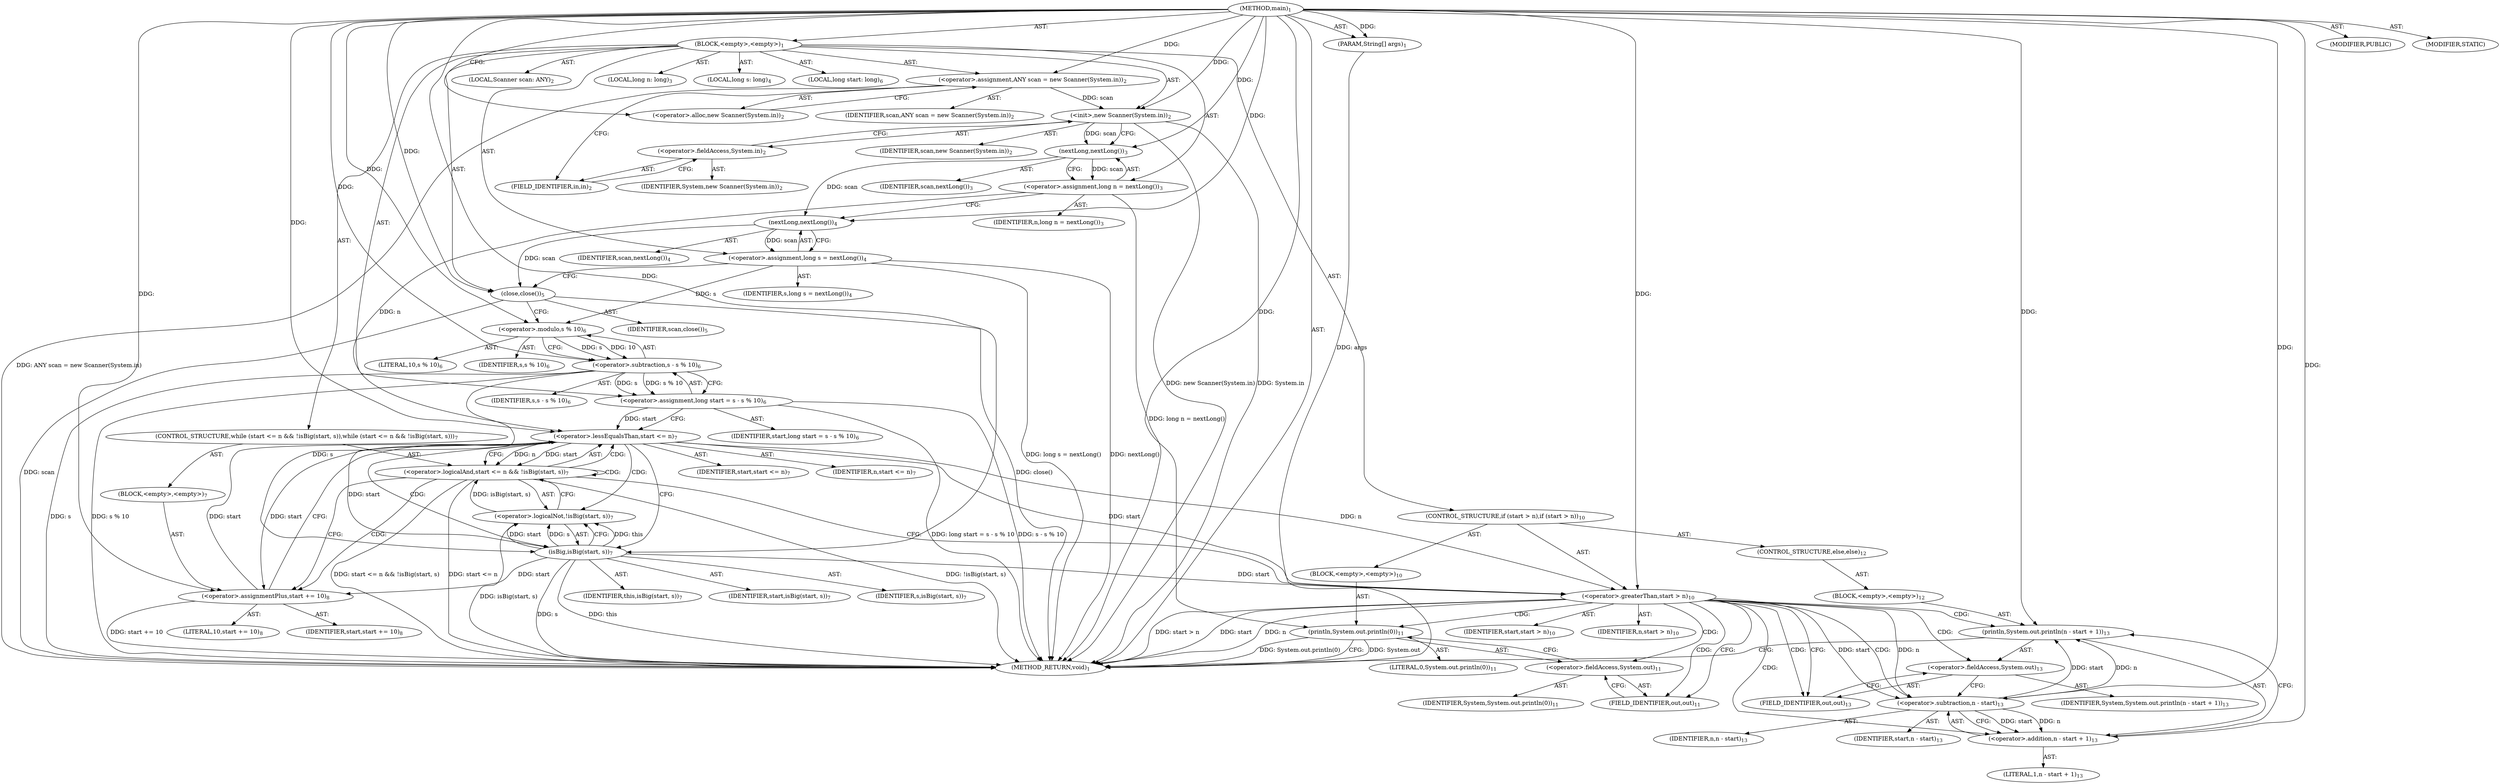 digraph "main" {  
"19" [label = <(METHOD,main)<SUB>1</SUB>> ]
"20" [label = <(PARAM,String[] args)<SUB>1</SUB>> ]
"21" [label = <(BLOCK,&lt;empty&gt;,&lt;empty&gt;)<SUB>1</SUB>> ]
"4" [label = <(LOCAL,Scanner scan: ANY)<SUB>2</SUB>> ]
"22" [label = <(&lt;operator&gt;.assignment,ANY scan = new Scanner(System.in))<SUB>2</SUB>> ]
"23" [label = <(IDENTIFIER,scan,ANY scan = new Scanner(System.in))<SUB>2</SUB>> ]
"24" [label = <(&lt;operator&gt;.alloc,new Scanner(System.in))<SUB>2</SUB>> ]
"25" [label = <(&lt;init&gt;,new Scanner(System.in))<SUB>2</SUB>> ]
"3" [label = <(IDENTIFIER,scan,new Scanner(System.in))<SUB>2</SUB>> ]
"26" [label = <(&lt;operator&gt;.fieldAccess,System.in)<SUB>2</SUB>> ]
"27" [label = <(IDENTIFIER,System,new Scanner(System.in))<SUB>2</SUB>> ]
"28" [label = <(FIELD_IDENTIFIER,in,in)<SUB>2</SUB>> ]
"29" [label = <(LOCAL,long n: long)<SUB>3</SUB>> ]
"30" [label = <(&lt;operator&gt;.assignment,long n = nextLong())<SUB>3</SUB>> ]
"31" [label = <(IDENTIFIER,n,long n = nextLong())<SUB>3</SUB>> ]
"32" [label = <(nextLong,nextLong())<SUB>3</SUB>> ]
"33" [label = <(IDENTIFIER,scan,nextLong())<SUB>3</SUB>> ]
"34" [label = <(LOCAL,long s: long)<SUB>4</SUB>> ]
"35" [label = <(&lt;operator&gt;.assignment,long s = nextLong())<SUB>4</SUB>> ]
"36" [label = <(IDENTIFIER,s,long s = nextLong())<SUB>4</SUB>> ]
"37" [label = <(nextLong,nextLong())<SUB>4</SUB>> ]
"38" [label = <(IDENTIFIER,scan,nextLong())<SUB>4</SUB>> ]
"39" [label = <(close,close())<SUB>5</SUB>> ]
"40" [label = <(IDENTIFIER,scan,close())<SUB>5</SUB>> ]
"41" [label = <(LOCAL,long start: long)<SUB>6</SUB>> ]
"42" [label = <(&lt;operator&gt;.assignment,long start = s - s % 10)<SUB>6</SUB>> ]
"43" [label = <(IDENTIFIER,start,long start = s - s % 10)<SUB>6</SUB>> ]
"44" [label = <(&lt;operator&gt;.subtraction,s - s % 10)<SUB>6</SUB>> ]
"45" [label = <(IDENTIFIER,s,s - s % 10)<SUB>6</SUB>> ]
"46" [label = <(&lt;operator&gt;.modulo,s % 10)<SUB>6</SUB>> ]
"47" [label = <(IDENTIFIER,s,s % 10)<SUB>6</SUB>> ]
"48" [label = <(LITERAL,10,s % 10)<SUB>6</SUB>> ]
"49" [label = <(CONTROL_STRUCTURE,while (start &lt;= n &amp;&amp; !isBig(start, s)),while (start &lt;= n &amp;&amp; !isBig(start, s)))<SUB>7</SUB>> ]
"50" [label = <(&lt;operator&gt;.logicalAnd,start &lt;= n &amp;&amp; !isBig(start, s))<SUB>7</SUB>> ]
"51" [label = <(&lt;operator&gt;.lessEqualsThan,start &lt;= n)<SUB>7</SUB>> ]
"52" [label = <(IDENTIFIER,start,start &lt;= n)<SUB>7</SUB>> ]
"53" [label = <(IDENTIFIER,n,start &lt;= n)<SUB>7</SUB>> ]
"54" [label = <(&lt;operator&gt;.logicalNot,!isBig(start, s))<SUB>7</SUB>> ]
"55" [label = <(isBig,isBig(start, s))<SUB>7</SUB>> ]
"56" [label = <(IDENTIFIER,this,isBig(start, s))<SUB>7</SUB>> ]
"57" [label = <(IDENTIFIER,start,isBig(start, s))<SUB>7</SUB>> ]
"58" [label = <(IDENTIFIER,s,isBig(start, s))<SUB>7</SUB>> ]
"59" [label = <(BLOCK,&lt;empty&gt;,&lt;empty&gt;)<SUB>7</SUB>> ]
"60" [label = <(&lt;operator&gt;.assignmentPlus,start += 10)<SUB>8</SUB>> ]
"61" [label = <(IDENTIFIER,start,start += 10)<SUB>8</SUB>> ]
"62" [label = <(LITERAL,10,start += 10)<SUB>8</SUB>> ]
"63" [label = <(CONTROL_STRUCTURE,if (start &gt; n),if (start &gt; n))<SUB>10</SUB>> ]
"64" [label = <(&lt;operator&gt;.greaterThan,start &gt; n)<SUB>10</SUB>> ]
"65" [label = <(IDENTIFIER,start,start &gt; n)<SUB>10</SUB>> ]
"66" [label = <(IDENTIFIER,n,start &gt; n)<SUB>10</SUB>> ]
"67" [label = <(BLOCK,&lt;empty&gt;,&lt;empty&gt;)<SUB>10</SUB>> ]
"68" [label = <(println,System.out.println(0))<SUB>11</SUB>> ]
"69" [label = <(&lt;operator&gt;.fieldAccess,System.out)<SUB>11</SUB>> ]
"70" [label = <(IDENTIFIER,System,System.out.println(0))<SUB>11</SUB>> ]
"71" [label = <(FIELD_IDENTIFIER,out,out)<SUB>11</SUB>> ]
"72" [label = <(LITERAL,0,System.out.println(0))<SUB>11</SUB>> ]
"73" [label = <(CONTROL_STRUCTURE,else,else)<SUB>12</SUB>> ]
"74" [label = <(BLOCK,&lt;empty&gt;,&lt;empty&gt;)<SUB>12</SUB>> ]
"75" [label = <(println,System.out.println(n - start + 1))<SUB>13</SUB>> ]
"76" [label = <(&lt;operator&gt;.fieldAccess,System.out)<SUB>13</SUB>> ]
"77" [label = <(IDENTIFIER,System,System.out.println(n - start + 1))<SUB>13</SUB>> ]
"78" [label = <(FIELD_IDENTIFIER,out,out)<SUB>13</SUB>> ]
"79" [label = <(&lt;operator&gt;.addition,n - start + 1)<SUB>13</SUB>> ]
"80" [label = <(&lt;operator&gt;.subtraction,n - start)<SUB>13</SUB>> ]
"81" [label = <(IDENTIFIER,n,n - start)<SUB>13</SUB>> ]
"82" [label = <(IDENTIFIER,start,n - start)<SUB>13</SUB>> ]
"83" [label = <(LITERAL,1,n - start + 1)<SUB>13</SUB>> ]
"84" [label = <(MODIFIER,PUBLIC)> ]
"85" [label = <(MODIFIER,STATIC)> ]
"86" [label = <(METHOD_RETURN,void)<SUB>1</SUB>> ]
  "19" -> "20"  [ label = "AST: "] 
  "19" -> "21"  [ label = "AST: "] 
  "19" -> "84"  [ label = "AST: "] 
  "19" -> "85"  [ label = "AST: "] 
  "19" -> "86"  [ label = "AST: "] 
  "21" -> "4"  [ label = "AST: "] 
  "21" -> "22"  [ label = "AST: "] 
  "21" -> "25"  [ label = "AST: "] 
  "21" -> "29"  [ label = "AST: "] 
  "21" -> "30"  [ label = "AST: "] 
  "21" -> "34"  [ label = "AST: "] 
  "21" -> "35"  [ label = "AST: "] 
  "21" -> "39"  [ label = "AST: "] 
  "21" -> "41"  [ label = "AST: "] 
  "21" -> "42"  [ label = "AST: "] 
  "21" -> "49"  [ label = "AST: "] 
  "21" -> "63"  [ label = "AST: "] 
  "22" -> "23"  [ label = "AST: "] 
  "22" -> "24"  [ label = "AST: "] 
  "25" -> "3"  [ label = "AST: "] 
  "25" -> "26"  [ label = "AST: "] 
  "26" -> "27"  [ label = "AST: "] 
  "26" -> "28"  [ label = "AST: "] 
  "30" -> "31"  [ label = "AST: "] 
  "30" -> "32"  [ label = "AST: "] 
  "32" -> "33"  [ label = "AST: "] 
  "35" -> "36"  [ label = "AST: "] 
  "35" -> "37"  [ label = "AST: "] 
  "37" -> "38"  [ label = "AST: "] 
  "39" -> "40"  [ label = "AST: "] 
  "42" -> "43"  [ label = "AST: "] 
  "42" -> "44"  [ label = "AST: "] 
  "44" -> "45"  [ label = "AST: "] 
  "44" -> "46"  [ label = "AST: "] 
  "46" -> "47"  [ label = "AST: "] 
  "46" -> "48"  [ label = "AST: "] 
  "49" -> "50"  [ label = "AST: "] 
  "49" -> "59"  [ label = "AST: "] 
  "50" -> "51"  [ label = "AST: "] 
  "50" -> "54"  [ label = "AST: "] 
  "51" -> "52"  [ label = "AST: "] 
  "51" -> "53"  [ label = "AST: "] 
  "54" -> "55"  [ label = "AST: "] 
  "55" -> "56"  [ label = "AST: "] 
  "55" -> "57"  [ label = "AST: "] 
  "55" -> "58"  [ label = "AST: "] 
  "59" -> "60"  [ label = "AST: "] 
  "60" -> "61"  [ label = "AST: "] 
  "60" -> "62"  [ label = "AST: "] 
  "63" -> "64"  [ label = "AST: "] 
  "63" -> "67"  [ label = "AST: "] 
  "63" -> "73"  [ label = "AST: "] 
  "64" -> "65"  [ label = "AST: "] 
  "64" -> "66"  [ label = "AST: "] 
  "67" -> "68"  [ label = "AST: "] 
  "68" -> "69"  [ label = "AST: "] 
  "68" -> "72"  [ label = "AST: "] 
  "69" -> "70"  [ label = "AST: "] 
  "69" -> "71"  [ label = "AST: "] 
  "73" -> "74"  [ label = "AST: "] 
  "74" -> "75"  [ label = "AST: "] 
  "75" -> "76"  [ label = "AST: "] 
  "75" -> "79"  [ label = "AST: "] 
  "76" -> "77"  [ label = "AST: "] 
  "76" -> "78"  [ label = "AST: "] 
  "79" -> "80"  [ label = "AST: "] 
  "79" -> "83"  [ label = "AST: "] 
  "80" -> "81"  [ label = "AST: "] 
  "80" -> "82"  [ label = "AST: "] 
  "22" -> "28"  [ label = "CFG: "] 
  "25" -> "32"  [ label = "CFG: "] 
  "30" -> "37"  [ label = "CFG: "] 
  "35" -> "39"  [ label = "CFG: "] 
  "39" -> "46"  [ label = "CFG: "] 
  "42" -> "51"  [ label = "CFG: "] 
  "24" -> "22"  [ label = "CFG: "] 
  "26" -> "25"  [ label = "CFG: "] 
  "32" -> "30"  [ label = "CFG: "] 
  "37" -> "35"  [ label = "CFG: "] 
  "44" -> "42"  [ label = "CFG: "] 
  "50" -> "60"  [ label = "CFG: "] 
  "50" -> "64"  [ label = "CFG: "] 
  "64" -> "71"  [ label = "CFG: "] 
  "64" -> "78"  [ label = "CFG: "] 
  "28" -> "26"  [ label = "CFG: "] 
  "46" -> "44"  [ label = "CFG: "] 
  "51" -> "50"  [ label = "CFG: "] 
  "51" -> "55"  [ label = "CFG: "] 
  "54" -> "50"  [ label = "CFG: "] 
  "60" -> "51"  [ label = "CFG: "] 
  "68" -> "86"  [ label = "CFG: "] 
  "55" -> "54"  [ label = "CFG: "] 
  "69" -> "68"  [ label = "CFG: "] 
  "75" -> "86"  [ label = "CFG: "] 
  "71" -> "69"  [ label = "CFG: "] 
  "76" -> "80"  [ label = "CFG: "] 
  "79" -> "75"  [ label = "CFG: "] 
  "78" -> "76"  [ label = "CFG: "] 
  "80" -> "79"  [ label = "CFG: "] 
  "19" -> "24"  [ label = "CFG: "] 
  "20" -> "86"  [ label = "DDG: args"] 
  "22" -> "86"  [ label = "DDG: ANY scan = new Scanner(System.in)"] 
  "25" -> "86"  [ label = "DDG: System.in"] 
  "25" -> "86"  [ label = "DDG: new Scanner(System.in)"] 
  "30" -> "86"  [ label = "DDG: long n = nextLong()"] 
  "35" -> "86"  [ label = "DDG: nextLong()"] 
  "35" -> "86"  [ label = "DDG: long s = nextLong()"] 
  "39" -> "86"  [ label = "DDG: scan"] 
  "39" -> "86"  [ label = "DDG: close()"] 
  "44" -> "86"  [ label = "DDG: s"] 
  "44" -> "86"  [ label = "DDG: s % 10"] 
  "42" -> "86"  [ label = "DDG: s - s % 10"] 
  "42" -> "86"  [ label = "DDG: long start = s - s % 10"] 
  "50" -> "86"  [ label = "DDG: start &lt;= n"] 
  "55" -> "86"  [ label = "DDG: s"] 
  "54" -> "86"  [ label = "DDG: isBig(start, s)"] 
  "50" -> "86"  [ label = "DDG: !isBig(start, s)"] 
  "50" -> "86"  [ label = "DDG: start &lt;= n &amp;&amp; !isBig(start, s)"] 
  "64" -> "86"  [ label = "DDG: start"] 
  "64" -> "86"  [ label = "DDG: n"] 
  "64" -> "86"  [ label = "DDG: start &gt; n"] 
  "68" -> "86"  [ label = "DDG: System.out"] 
  "68" -> "86"  [ label = "DDG: System.out.println(0)"] 
  "60" -> "86"  [ label = "DDG: start += 10"] 
  "55" -> "86"  [ label = "DDG: this"] 
  "19" -> "20"  [ label = "DDG: "] 
  "19" -> "22"  [ label = "DDG: "] 
  "32" -> "30"  [ label = "DDG: scan"] 
  "37" -> "35"  [ label = "DDG: scan"] 
  "44" -> "42"  [ label = "DDG: s"] 
  "44" -> "42"  [ label = "DDG: s % 10"] 
  "22" -> "25"  [ label = "DDG: scan"] 
  "19" -> "25"  [ label = "DDG: "] 
  "37" -> "39"  [ label = "DDG: scan"] 
  "19" -> "39"  [ label = "DDG: "] 
  "25" -> "32"  [ label = "DDG: scan"] 
  "19" -> "32"  [ label = "DDG: "] 
  "32" -> "37"  [ label = "DDG: scan"] 
  "19" -> "37"  [ label = "DDG: "] 
  "46" -> "44"  [ label = "DDG: s"] 
  "19" -> "44"  [ label = "DDG: "] 
  "46" -> "44"  [ label = "DDG: 10"] 
  "51" -> "50"  [ label = "DDG: start"] 
  "51" -> "50"  [ label = "DDG: n"] 
  "54" -> "50"  [ label = "DDG: isBig(start, s)"] 
  "19" -> "60"  [ label = "DDG: "] 
  "51" -> "64"  [ label = "DDG: start"] 
  "55" -> "64"  [ label = "DDG: start"] 
  "19" -> "64"  [ label = "DDG: "] 
  "51" -> "64"  [ label = "DDG: n"] 
  "35" -> "46"  [ label = "DDG: s"] 
  "19" -> "46"  [ label = "DDG: "] 
  "42" -> "51"  [ label = "DDG: start"] 
  "60" -> "51"  [ label = "DDG: start"] 
  "19" -> "51"  [ label = "DDG: "] 
  "30" -> "51"  [ label = "DDG: n"] 
  "55" -> "54"  [ label = "DDG: this"] 
  "55" -> "54"  [ label = "DDG: start"] 
  "55" -> "54"  [ label = "DDG: s"] 
  "51" -> "60"  [ label = "DDG: start"] 
  "55" -> "60"  [ label = "DDG: start"] 
  "19" -> "68"  [ label = "DDG: "] 
  "19" -> "55"  [ label = "DDG: "] 
  "51" -> "55"  [ label = "DDG: start"] 
  "44" -> "55"  [ label = "DDG: s"] 
  "80" -> "75"  [ label = "DDG: n"] 
  "80" -> "75"  [ label = "DDG: start"] 
  "19" -> "75"  [ label = "DDG: "] 
  "80" -> "79"  [ label = "DDG: n"] 
  "80" -> "79"  [ label = "DDG: start"] 
  "19" -> "79"  [ label = "DDG: "] 
  "64" -> "80"  [ label = "DDG: n"] 
  "19" -> "80"  [ label = "DDG: "] 
  "64" -> "80"  [ label = "DDG: start"] 
  "50" -> "60"  [ label = "CDG: "] 
  "50" -> "51"  [ label = "CDG: "] 
  "50" -> "50"  [ label = "CDG: "] 
  "64" -> "80"  [ label = "CDG: "] 
  "64" -> "68"  [ label = "CDG: "] 
  "64" -> "71"  [ label = "CDG: "] 
  "64" -> "75"  [ label = "CDG: "] 
  "64" -> "69"  [ label = "CDG: "] 
  "64" -> "76"  [ label = "CDG: "] 
  "64" -> "78"  [ label = "CDG: "] 
  "64" -> "79"  [ label = "CDG: "] 
  "51" -> "55"  [ label = "CDG: "] 
  "51" -> "54"  [ label = "CDG: "] 
}
